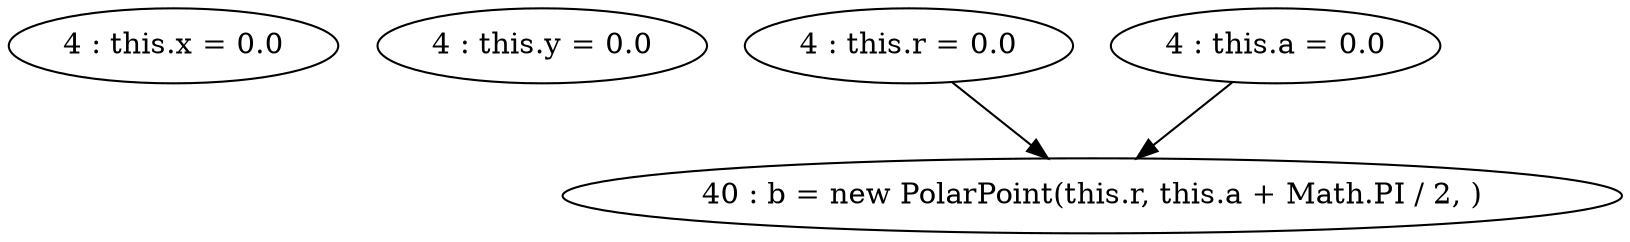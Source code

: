 digraph G {
"4 : this.x = 0.0"
"4 : this.y = 0.0"
"4 : this.r = 0.0"
"4 : this.r = 0.0" -> "40 : b = new PolarPoint(this.r, this.a + Math.PI / 2, )"
"4 : this.a = 0.0"
"4 : this.a = 0.0" -> "40 : b = new PolarPoint(this.r, this.a + Math.PI / 2, )"
"40 : b = new PolarPoint(this.r, this.a + Math.PI / 2, )"
}